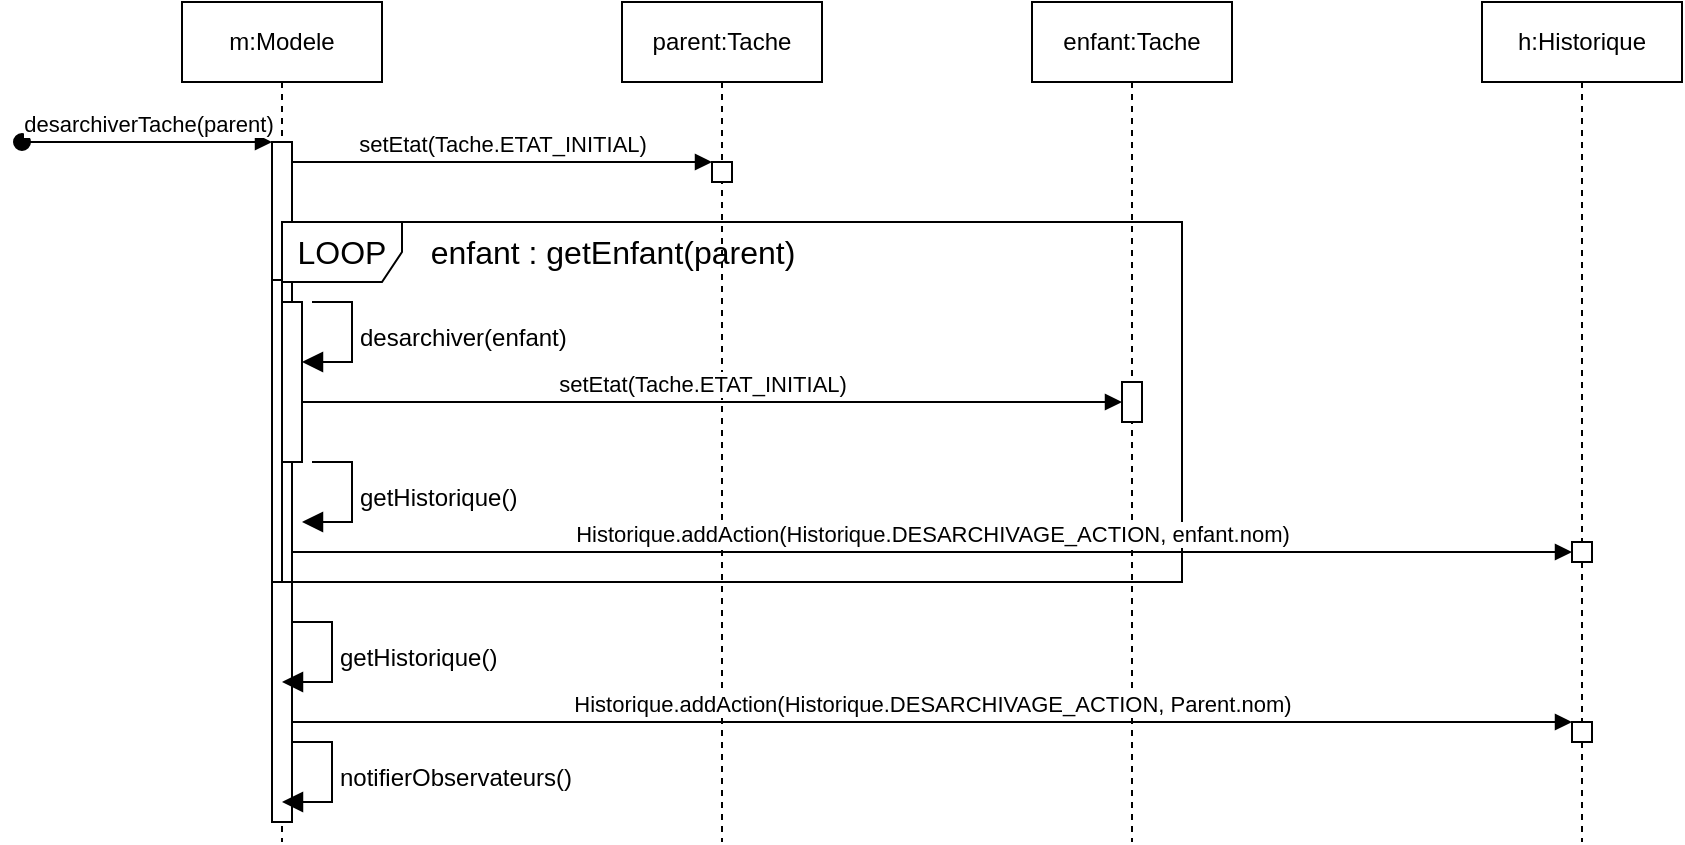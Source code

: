 <mxfile version="22.1.17" type="device">
  <diagram name="Page-1" id="2YBvvXClWsGukQMizWep">
    <mxGraphModel dx="1730" dy="434" grid="1" gridSize="10" guides="1" tooltips="1" connect="1" arrows="1" fold="1" page="1" pageScale="1" pageWidth="850" pageHeight="1100" math="0" shadow="0">
      <root>
        <mxCell id="0" />
        <mxCell id="1" parent="0" />
        <mxCell id="iWHYy__IcWnZ8tnSYzNd-1" value="m:Modele" style="shape=umlLifeline;perimeter=lifelinePerimeter;whiteSpace=wrap;html=1;container=0;dropTarget=0;collapsible=0;recursiveResize=0;outlineConnect=0;portConstraint=eastwest;newEdgeStyle={&quot;edgeStyle&quot;:&quot;elbowEdgeStyle&quot;,&quot;elbow&quot;:&quot;vertical&quot;,&quot;curved&quot;:0,&quot;rounded&quot;:0};" vertex="1" parent="1">
          <mxGeometry x="-740" y="70" width="100" height="420" as="geometry" />
        </mxCell>
        <mxCell id="iWHYy__IcWnZ8tnSYzNd-2" value="" style="html=1;points=[];perimeter=orthogonalPerimeter;outlineConnect=0;targetShapes=umlLifeline;portConstraint=eastwest;newEdgeStyle={&quot;edgeStyle&quot;:&quot;elbowEdgeStyle&quot;,&quot;elbow&quot;:&quot;vertical&quot;,&quot;curved&quot;:0,&quot;rounded&quot;:0};" vertex="1" parent="iWHYy__IcWnZ8tnSYzNd-1">
          <mxGeometry x="45" y="70" width="10" height="340" as="geometry" />
        </mxCell>
        <mxCell id="iWHYy__IcWnZ8tnSYzNd-3" value="desarchiverTache(parent)" style="html=1;verticalAlign=bottom;startArrow=oval;endArrow=block;startSize=8;edgeStyle=elbowEdgeStyle;elbow=vertical;curved=0;rounded=0;" edge="1" parent="iWHYy__IcWnZ8tnSYzNd-1" target="iWHYy__IcWnZ8tnSYzNd-2">
          <mxGeometry relative="1" as="geometry">
            <mxPoint x="-80" y="70" as="sourcePoint" />
          </mxGeometry>
        </mxCell>
        <mxCell id="iWHYy__IcWnZ8tnSYzNd-5" value="" style="html=1;points=[];perimeter=orthogonalPerimeter;outlineConnect=0;targetShapes=umlLifeline;portConstraint=eastwest;newEdgeStyle={&quot;edgeStyle&quot;:&quot;elbowEdgeStyle&quot;,&quot;elbow&quot;:&quot;vertical&quot;,&quot;curved&quot;:0,&quot;rounded&quot;:0};" vertex="1" parent="iWHYy__IcWnZ8tnSYzNd-1">
          <mxGeometry x="45" y="139" width="10" height="151" as="geometry" />
        </mxCell>
        <mxCell id="iWHYy__IcWnZ8tnSYzNd-6" value="parent:Tache" style="shape=umlLifeline;perimeter=lifelinePerimeter;whiteSpace=wrap;html=1;container=0;dropTarget=0;collapsible=0;recursiveResize=0;outlineConnect=0;portConstraint=eastwest;newEdgeStyle={&quot;edgeStyle&quot;:&quot;elbowEdgeStyle&quot;,&quot;elbow&quot;:&quot;vertical&quot;,&quot;curved&quot;:0,&quot;rounded&quot;:0};" vertex="1" parent="1">
          <mxGeometry x="-520" y="70" width="100" height="420" as="geometry" />
        </mxCell>
        <mxCell id="iWHYy__IcWnZ8tnSYzNd-7" value="" style="html=1;points=[];perimeter=orthogonalPerimeter;outlineConnect=0;targetShapes=umlLifeline;portConstraint=eastwest;newEdgeStyle={&quot;edgeStyle&quot;:&quot;elbowEdgeStyle&quot;,&quot;elbow&quot;:&quot;vertical&quot;,&quot;curved&quot;:0,&quot;rounded&quot;:0};" vertex="1" parent="iWHYy__IcWnZ8tnSYzNd-6">
          <mxGeometry x="45" y="80" width="10" height="10" as="geometry" />
        </mxCell>
        <mxCell id="iWHYy__IcWnZ8tnSYzNd-8" value="setEtat(Tache.ETAT_INITIAL)" style="html=1;verticalAlign=bottom;endArrow=block;edgeStyle=elbowEdgeStyle;elbow=horizontal;curved=0;rounded=0;" edge="1" parent="1" source="iWHYy__IcWnZ8tnSYzNd-2" target="iWHYy__IcWnZ8tnSYzNd-7">
          <mxGeometry relative="1" as="geometry">
            <mxPoint x="-545" y="160" as="sourcePoint" />
            <Array as="points">
              <mxPoint x="-560" y="150" />
            </Array>
          </mxGeometry>
        </mxCell>
        <mxCell id="iWHYy__IcWnZ8tnSYzNd-9" value="enfant:Tache" style="shape=umlLifeline;perimeter=lifelinePerimeter;whiteSpace=wrap;html=1;container=0;dropTarget=0;collapsible=0;recursiveResize=0;outlineConnect=0;portConstraint=eastwest;newEdgeStyle={&quot;edgeStyle&quot;:&quot;elbowEdgeStyle&quot;,&quot;elbow&quot;:&quot;vertical&quot;,&quot;curved&quot;:0,&quot;rounded&quot;:0};" vertex="1" parent="1">
          <mxGeometry x="-315" y="70" width="100" height="420" as="geometry" />
        </mxCell>
        <mxCell id="iWHYy__IcWnZ8tnSYzNd-10" value="" style="html=1;points=[];perimeter=orthogonalPerimeter;outlineConnect=0;targetShapes=umlLifeline;portConstraint=eastwest;newEdgeStyle={&quot;edgeStyle&quot;:&quot;elbowEdgeStyle&quot;,&quot;elbow&quot;:&quot;vertical&quot;,&quot;curved&quot;:0,&quot;rounded&quot;:0};" vertex="1" parent="iWHYy__IcWnZ8tnSYzNd-9">
          <mxGeometry x="45" y="190" width="10" height="20" as="geometry" />
        </mxCell>
        <mxCell id="iWHYy__IcWnZ8tnSYzNd-11" value="LOOP" style="shape=umlFrame;whiteSpace=wrap;html=1;pointerEvents=0;fontSize=16;" vertex="1" parent="1">
          <mxGeometry x="-690" y="180" width="450" height="180" as="geometry" />
        </mxCell>
        <mxCell id="iWHYy__IcWnZ8tnSYzNd-12" value="enfant :&amp;nbsp;getEnfant(parent)" style="text;html=1;align=center;verticalAlign=middle;resizable=0;points=[];autosize=1;strokeColor=none;fillColor=none;fontSize=16;" vertex="1" parent="1">
          <mxGeometry x="-630" y="180" width="210" height="30" as="geometry" />
        </mxCell>
        <mxCell id="iWHYy__IcWnZ8tnSYzNd-14" value="desarchiver(enfant)" style="html=1;align=left;spacingLeft=2;endArrow=block;rounded=0;edgeStyle=orthogonalEdgeStyle;curved=0;rounded=0;fontSize=12;startSize=8;endSize=8;" edge="1" parent="1">
          <mxGeometry relative="1" as="geometry">
            <mxPoint x="-675" y="220" as="sourcePoint" />
            <Array as="points">
              <mxPoint x="-655" y="250" />
            </Array>
            <mxPoint x="-680" y="250" as="targetPoint" />
          </mxGeometry>
        </mxCell>
        <mxCell id="iWHYy__IcWnZ8tnSYzNd-15" value="h:Historique" style="shape=umlLifeline;perimeter=lifelinePerimeter;whiteSpace=wrap;html=1;container=0;dropTarget=0;collapsible=0;recursiveResize=0;outlineConnect=0;portConstraint=eastwest;newEdgeStyle={&quot;edgeStyle&quot;:&quot;elbowEdgeStyle&quot;,&quot;elbow&quot;:&quot;vertical&quot;,&quot;curved&quot;:0,&quot;rounded&quot;:0};" vertex="1" parent="1">
          <mxGeometry x="-90" y="70" width="100" height="420" as="geometry" />
        </mxCell>
        <mxCell id="iWHYy__IcWnZ8tnSYzNd-24" value="" style="html=1;points=[];perimeter=orthogonalPerimeter;outlineConnect=0;targetShapes=umlLifeline;portConstraint=eastwest;newEdgeStyle={&quot;edgeStyle&quot;:&quot;elbowEdgeStyle&quot;,&quot;elbow&quot;:&quot;vertical&quot;,&quot;curved&quot;:0,&quot;rounded&quot;:0};" vertex="1" parent="iWHYy__IcWnZ8tnSYzNd-15">
          <mxGeometry x="45" y="270" width="10" height="10" as="geometry" />
        </mxCell>
        <mxCell id="iWHYy__IcWnZ8tnSYzNd-16" value="getHistorique()" style="html=1;align=left;spacingLeft=2;endArrow=block;rounded=0;edgeStyle=orthogonalEdgeStyle;curved=0;rounded=0;fontSize=12;startSize=8;endSize=8;" edge="1" parent="1">
          <mxGeometry relative="1" as="geometry">
            <mxPoint x="-685" y="380" as="sourcePoint" />
            <Array as="points">
              <mxPoint x="-665" y="410" />
            </Array>
            <mxPoint x="-690" y="410" as="targetPoint" />
          </mxGeometry>
        </mxCell>
        <mxCell id="iWHYy__IcWnZ8tnSYzNd-17" value="Historique.addAction(Historique.DESARCHIVAGE_ACTION, Parent.nom)" style="html=1;verticalAlign=bottom;endArrow=block;edgeStyle=elbowEdgeStyle;elbow=vertical;curved=0;rounded=0;" edge="1" parent="1" source="iWHYy__IcWnZ8tnSYzNd-2" target="iWHYy__IcWnZ8tnSYzNd-18">
          <mxGeometry relative="1" as="geometry">
            <mxPoint x="-677.5" y="430" as="sourcePoint" />
            <Array as="points">
              <mxPoint x="-547.5" y="430" />
            </Array>
            <mxPoint x="-262.5" y="430" as="targetPoint" />
          </mxGeometry>
        </mxCell>
        <mxCell id="iWHYy__IcWnZ8tnSYzNd-18" value="" style="html=1;points=[];perimeter=orthogonalPerimeter;outlineConnect=0;targetShapes=umlLifeline;portConstraint=eastwest;newEdgeStyle={&quot;edgeStyle&quot;:&quot;elbowEdgeStyle&quot;,&quot;elbow&quot;:&quot;vertical&quot;,&quot;curved&quot;:0,&quot;rounded&quot;:0};" vertex="1" parent="1">
          <mxGeometry x="-45" y="430" width="10" height="10" as="geometry" />
        </mxCell>
        <mxCell id="iWHYy__IcWnZ8tnSYzNd-19" value="notifierObservateurs()" style="html=1;align=left;spacingLeft=2;endArrow=block;rounded=0;edgeStyle=orthogonalEdgeStyle;curved=0;rounded=0;fontSize=12;startSize=8;endSize=8;" edge="1" parent="1">
          <mxGeometry relative="1" as="geometry">
            <mxPoint x="-685" y="440" as="sourcePoint" />
            <Array as="points">
              <mxPoint x="-665" y="470" />
            </Array>
            <mxPoint x="-690" y="470" as="targetPoint" />
          </mxGeometry>
        </mxCell>
        <mxCell id="iWHYy__IcWnZ8tnSYzNd-21" value="setEtat(Tache.ETAT_INITIAL)" style="html=1;verticalAlign=bottom;endArrow=block;edgeStyle=elbowEdgeStyle;elbow=horizontal;curved=0;rounded=0;" edge="1" parent="1">
          <mxGeometry relative="1" as="geometry">
            <mxPoint x="-690" y="270" as="sourcePoint" />
            <Array as="points">
              <mxPoint x="-565" y="270" />
            </Array>
            <mxPoint x="-270" y="270" as="targetPoint" />
          </mxGeometry>
        </mxCell>
        <mxCell id="iWHYy__IcWnZ8tnSYzNd-22" value="" style="rounded=0;whiteSpace=wrap;html=1;" vertex="1" parent="1">
          <mxGeometry x="-690" y="220" width="10" height="80" as="geometry" />
        </mxCell>
        <mxCell id="iWHYy__IcWnZ8tnSYzNd-23" value="Historique.addAction(Historique.DESARCHIVAGE_ACTION, enfant.nom)" style="html=1;verticalAlign=bottom;endArrow=block;edgeStyle=elbowEdgeStyle;elbow=vertical;curved=0;rounded=0;" edge="1" parent="1">
          <mxGeometry relative="1" as="geometry">
            <mxPoint x="-685" y="345" as="sourcePoint" />
            <Array as="points">
              <mxPoint x="-547.5" y="345" />
            </Array>
            <mxPoint x="-45" y="345" as="targetPoint" />
          </mxGeometry>
        </mxCell>
        <mxCell id="iWHYy__IcWnZ8tnSYzNd-25" value="getHistorique()" style="html=1;align=left;spacingLeft=2;endArrow=block;rounded=0;edgeStyle=orthogonalEdgeStyle;curved=0;rounded=0;fontSize=12;startSize=8;endSize=8;" edge="1" parent="1">
          <mxGeometry relative="1" as="geometry">
            <mxPoint x="-675" y="300" as="sourcePoint" />
            <Array as="points">
              <mxPoint x="-655" y="330" />
            </Array>
            <mxPoint x="-680" y="330" as="targetPoint" />
          </mxGeometry>
        </mxCell>
      </root>
    </mxGraphModel>
  </diagram>
</mxfile>

